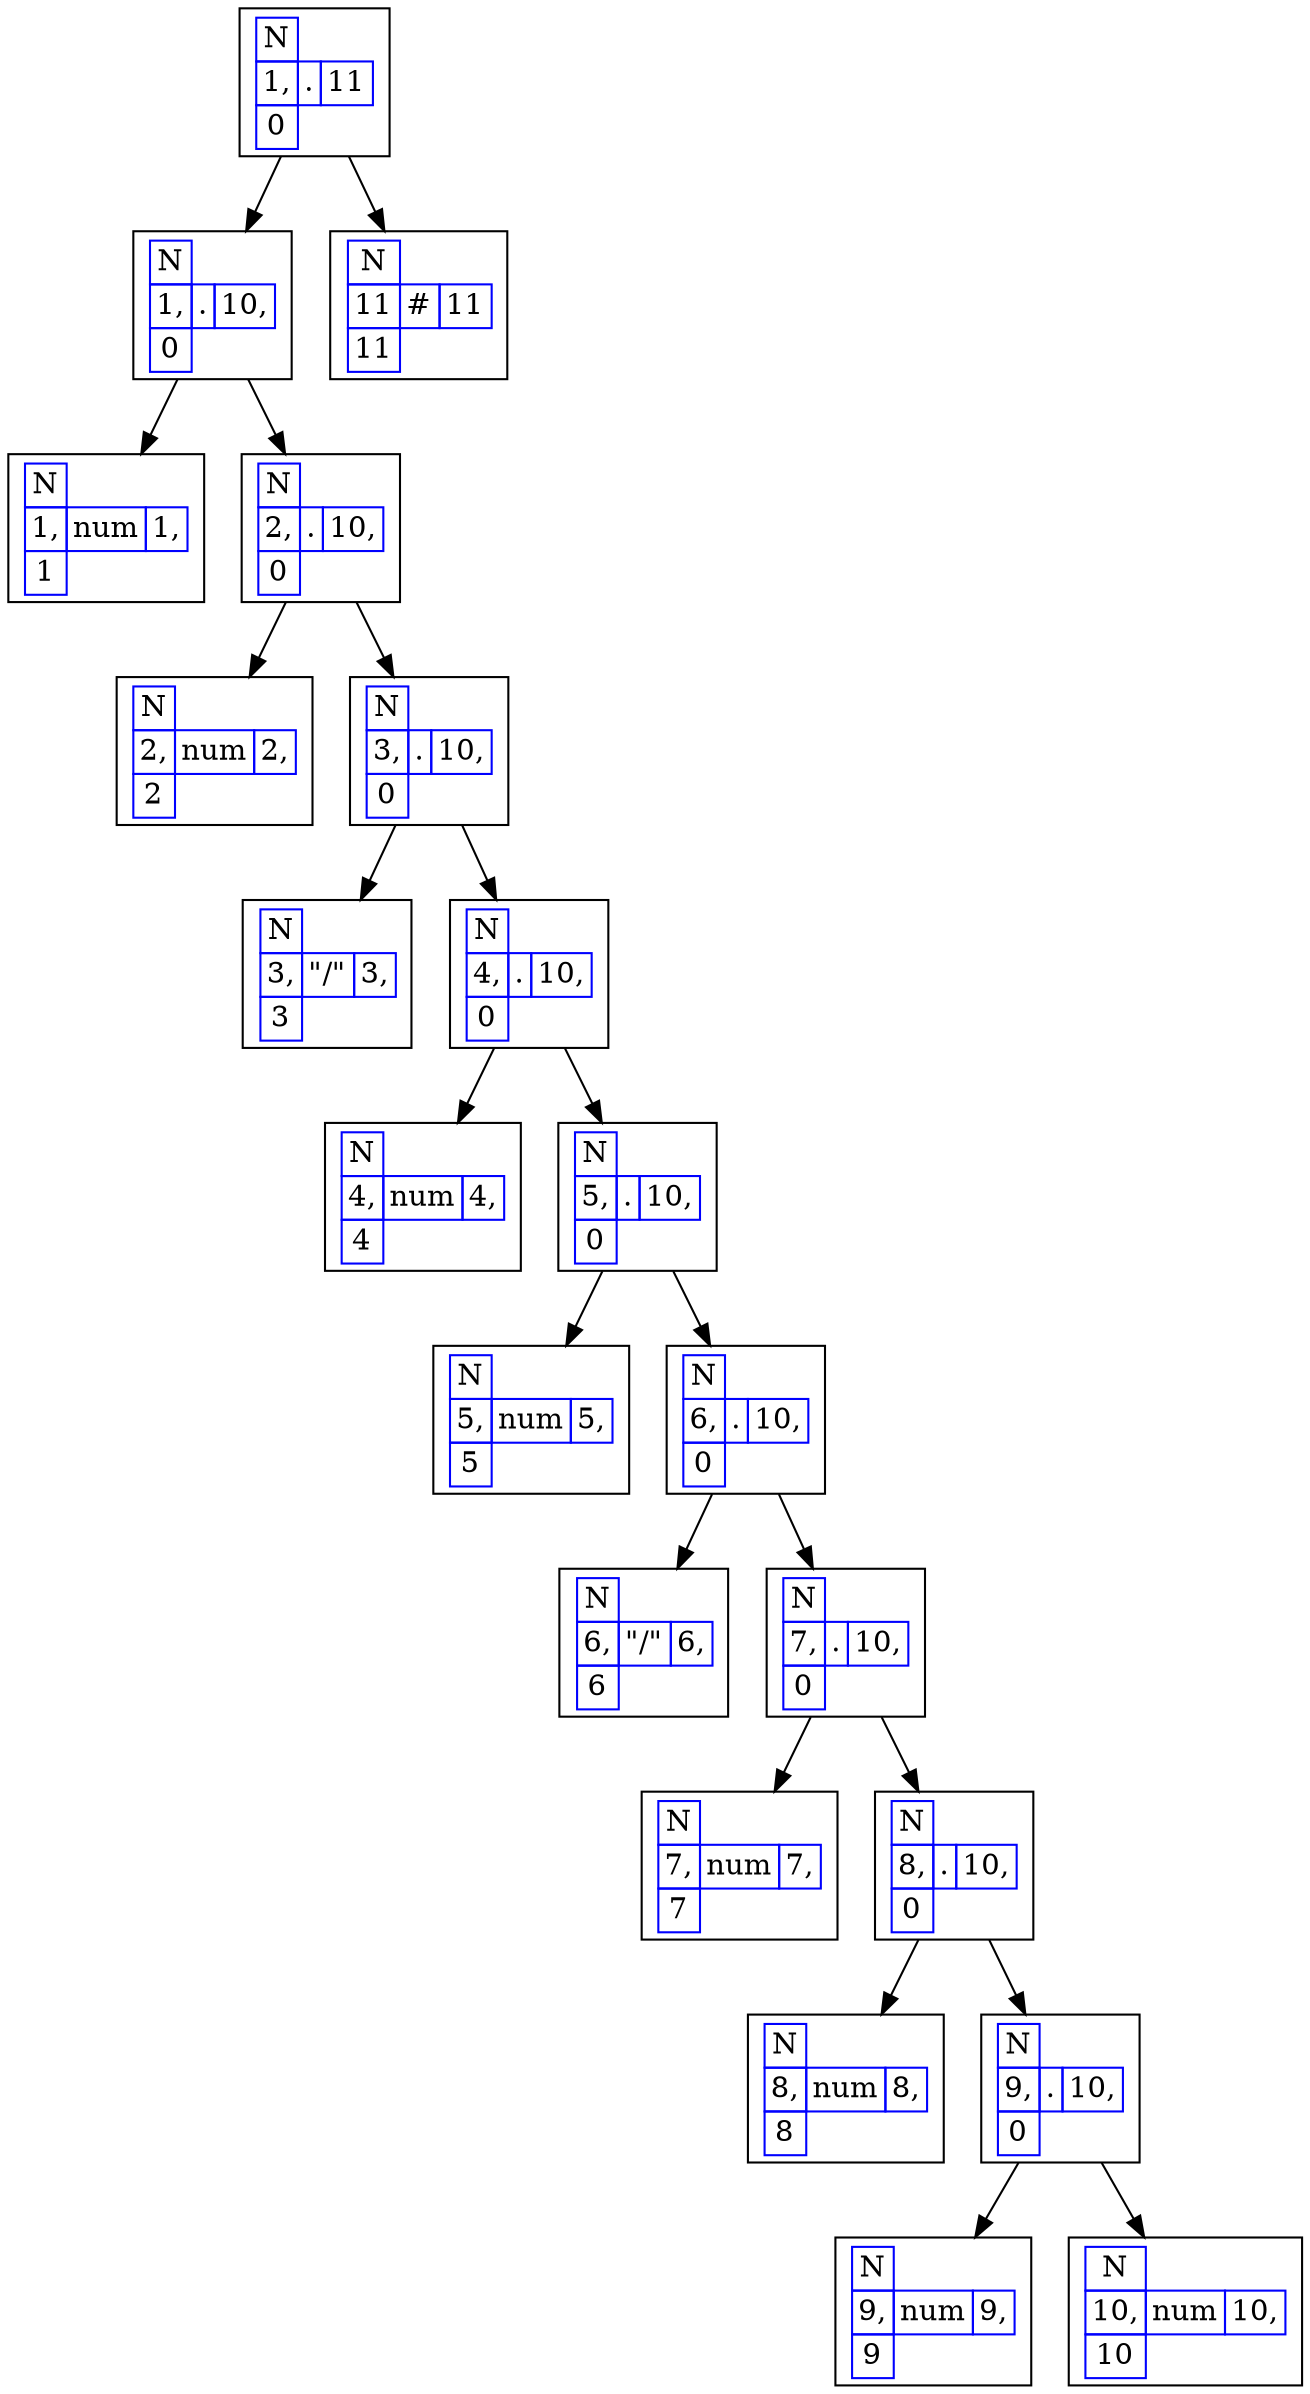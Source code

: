 digraph G{
rankdir=UD
node[shape=box]
concentrate=true
nodo36 [ label =< 
<table border='0' cellborder='1' color='blue' cellspacing='0'>
<tr><td>N</td></tr>
<tr><td>1,</td><td>.</td><td>11</td></tr>
<tr><td>0</td></tr> 
</table>
>];
nodo34 [ label =< 
<table border='0' cellborder='1' color='blue' cellspacing='0'>
<tr><td>N</td></tr>
<tr><td>1,</td><td>.</td><td>10,</td></tr>
<tr><td>0</td></tr> 
</table>
>];
nodo16 [ label =< 
<table border='0' cellborder='1' color='blue' cellspacing='0'>
<tr><td>N</td></tr>
<tr><td>1,</td><td>num</td><td>1,</td></tr>
<tr><td>1</td></tr> 
</table>
>];
nodo34->nodo16
nodo33 [ label =< 
<table border='0' cellborder='1' color='blue' cellspacing='0'>
<tr><td>N</td></tr>
<tr><td>2,</td><td>.</td><td>10,</td></tr>
<tr><td>0</td></tr> 
</table>
>];
nodo17 [ label =< 
<table border='0' cellborder='1' color='blue' cellspacing='0'>
<tr><td>N</td></tr>
<tr><td>2,</td><td>num</td><td>2,</td></tr>
<tr><td>2</td></tr> 
</table>
>];
nodo33->nodo17
nodo32 [ label =< 
<table border='0' cellborder='1' color='blue' cellspacing='0'>
<tr><td>N</td></tr>
<tr><td>3,</td><td>.</td><td>10,</td></tr>
<tr><td>0</td></tr> 
</table>
>];
nodo18 [ label =< 
<table border='0' cellborder='1' color='blue' cellspacing='0'>
<tr><td>N</td></tr>
<tr><td>3,</td><td>"/"</td><td>3,</td></tr>
<tr><td>3</td></tr> 
</table>
>];
nodo32->nodo18
nodo31 [ label =< 
<table border='0' cellborder='1' color='blue' cellspacing='0'>
<tr><td>N</td></tr>
<tr><td>4,</td><td>.</td><td>10,</td></tr>
<tr><td>0</td></tr> 
</table>
>];
nodo19 [ label =< 
<table border='0' cellborder='1' color='blue' cellspacing='0'>
<tr><td>N</td></tr>
<tr><td>4,</td><td>num</td><td>4,</td></tr>
<tr><td>4</td></tr> 
</table>
>];
nodo31->nodo19
nodo30 [ label =< 
<table border='0' cellborder='1' color='blue' cellspacing='0'>
<tr><td>N</td></tr>
<tr><td>5,</td><td>.</td><td>10,</td></tr>
<tr><td>0</td></tr> 
</table>
>];
nodo20 [ label =< 
<table border='0' cellborder='1' color='blue' cellspacing='0'>
<tr><td>N</td></tr>
<tr><td>5,</td><td>num</td><td>5,</td></tr>
<tr><td>5</td></tr> 
</table>
>];
nodo30->nodo20
nodo29 [ label =< 
<table border='0' cellborder='1' color='blue' cellspacing='0'>
<tr><td>N</td></tr>
<tr><td>6,</td><td>.</td><td>10,</td></tr>
<tr><td>0</td></tr> 
</table>
>];
nodo21 [ label =< 
<table border='0' cellborder='1' color='blue' cellspacing='0'>
<tr><td>N</td></tr>
<tr><td>6,</td><td>"/"</td><td>6,</td></tr>
<tr><td>6</td></tr> 
</table>
>];
nodo29->nodo21
nodo28 [ label =< 
<table border='0' cellborder='1' color='blue' cellspacing='0'>
<tr><td>N</td></tr>
<tr><td>7,</td><td>.</td><td>10,</td></tr>
<tr><td>0</td></tr> 
</table>
>];
nodo22 [ label =< 
<table border='0' cellborder='1' color='blue' cellspacing='0'>
<tr><td>N</td></tr>
<tr><td>7,</td><td>num</td><td>7,</td></tr>
<tr><td>7</td></tr> 
</table>
>];
nodo28->nodo22
nodo27 [ label =< 
<table border='0' cellborder='1' color='blue' cellspacing='0'>
<tr><td>N</td></tr>
<tr><td>8,</td><td>.</td><td>10,</td></tr>
<tr><td>0</td></tr> 
</table>
>];
nodo23 [ label =< 
<table border='0' cellborder='1' color='blue' cellspacing='0'>
<tr><td>N</td></tr>
<tr><td>8,</td><td>num</td><td>8,</td></tr>
<tr><td>8</td></tr> 
</table>
>];
nodo27->nodo23
nodo26 [ label =< 
<table border='0' cellborder='1' color='blue' cellspacing='0'>
<tr><td>N</td></tr>
<tr><td>9,</td><td>.</td><td>10,</td></tr>
<tr><td>0</td></tr> 
</table>
>];
nodo24 [ label =< 
<table border='0' cellborder='1' color='blue' cellspacing='0'>
<tr><td>N</td></tr>
<tr><td>9,</td><td>num</td><td>9,</td></tr>
<tr><td>9</td></tr> 
</table>
>];
nodo26->nodo24
nodo25 [ label =< 
<table border='0' cellborder='1' color='blue' cellspacing='0'>
<tr><td>N</td></tr>
<tr><td>10,</td><td>num</td><td>10,</td></tr>
<tr><td>10</td></tr> 
</table>
>];
nodo26->nodo25
nodo27->nodo26
nodo28->nodo27
nodo29->nodo28
nodo30->nodo29
nodo31->nodo30
nodo32->nodo31
nodo33->nodo32
nodo34->nodo33
nodo36->nodo34
nodo35 [ label =< 
<table border='0' cellborder='1' color='blue' cellspacing='0'>
<tr><td>N</td></tr>
<tr><td>11</td><td>#</td><td>11</td></tr>
<tr><td>11</td></tr> 
</table>
>];
nodo36->nodo35

}

